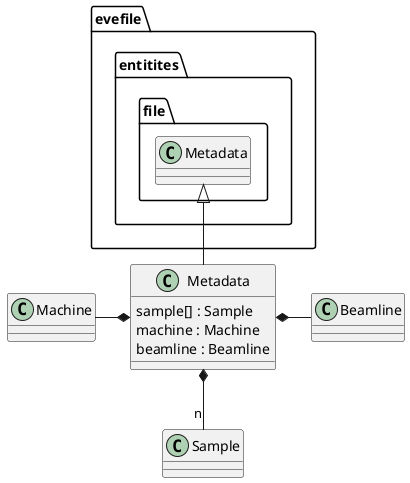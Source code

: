 @startuml
'https://plantuml.com/class-diagram

class Metadata extends evefile.entitites.file.Metadata {
    sample[] : Sample
    machine : Machine
    beamline : Beamline
}

class Sample {
}

class Machine {
}

class Beamline {
}

Metadata *- Beamline
Metadata *-- "n" Sample
Machine -* Metadata

@enduml